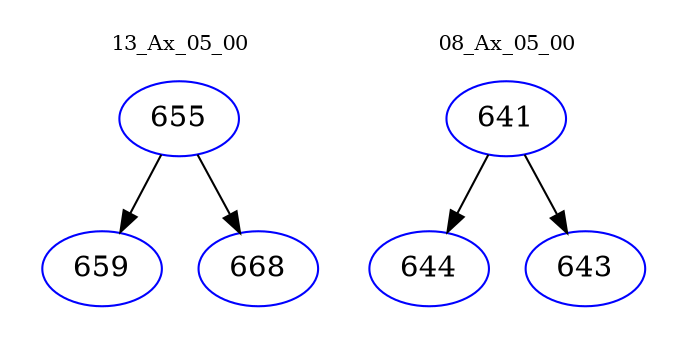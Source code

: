 digraph{
subgraph cluster_0 {
color = white
label = "13_Ax_05_00";
fontsize=10;
T0_655 [label="655", color="blue"]
T0_655 -> T0_659 [color="black"]
T0_659 [label="659", color="blue"]
T0_655 -> T0_668 [color="black"]
T0_668 [label="668", color="blue"]
}
subgraph cluster_1 {
color = white
label = "08_Ax_05_00";
fontsize=10;
T1_641 [label="641", color="blue"]
T1_641 -> T1_644 [color="black"]
T1_644 [label="644", color="blue"]
T1_641 -> T1_643 [color="black"]
T1_643 [label="643", color="blue"]
}
}
